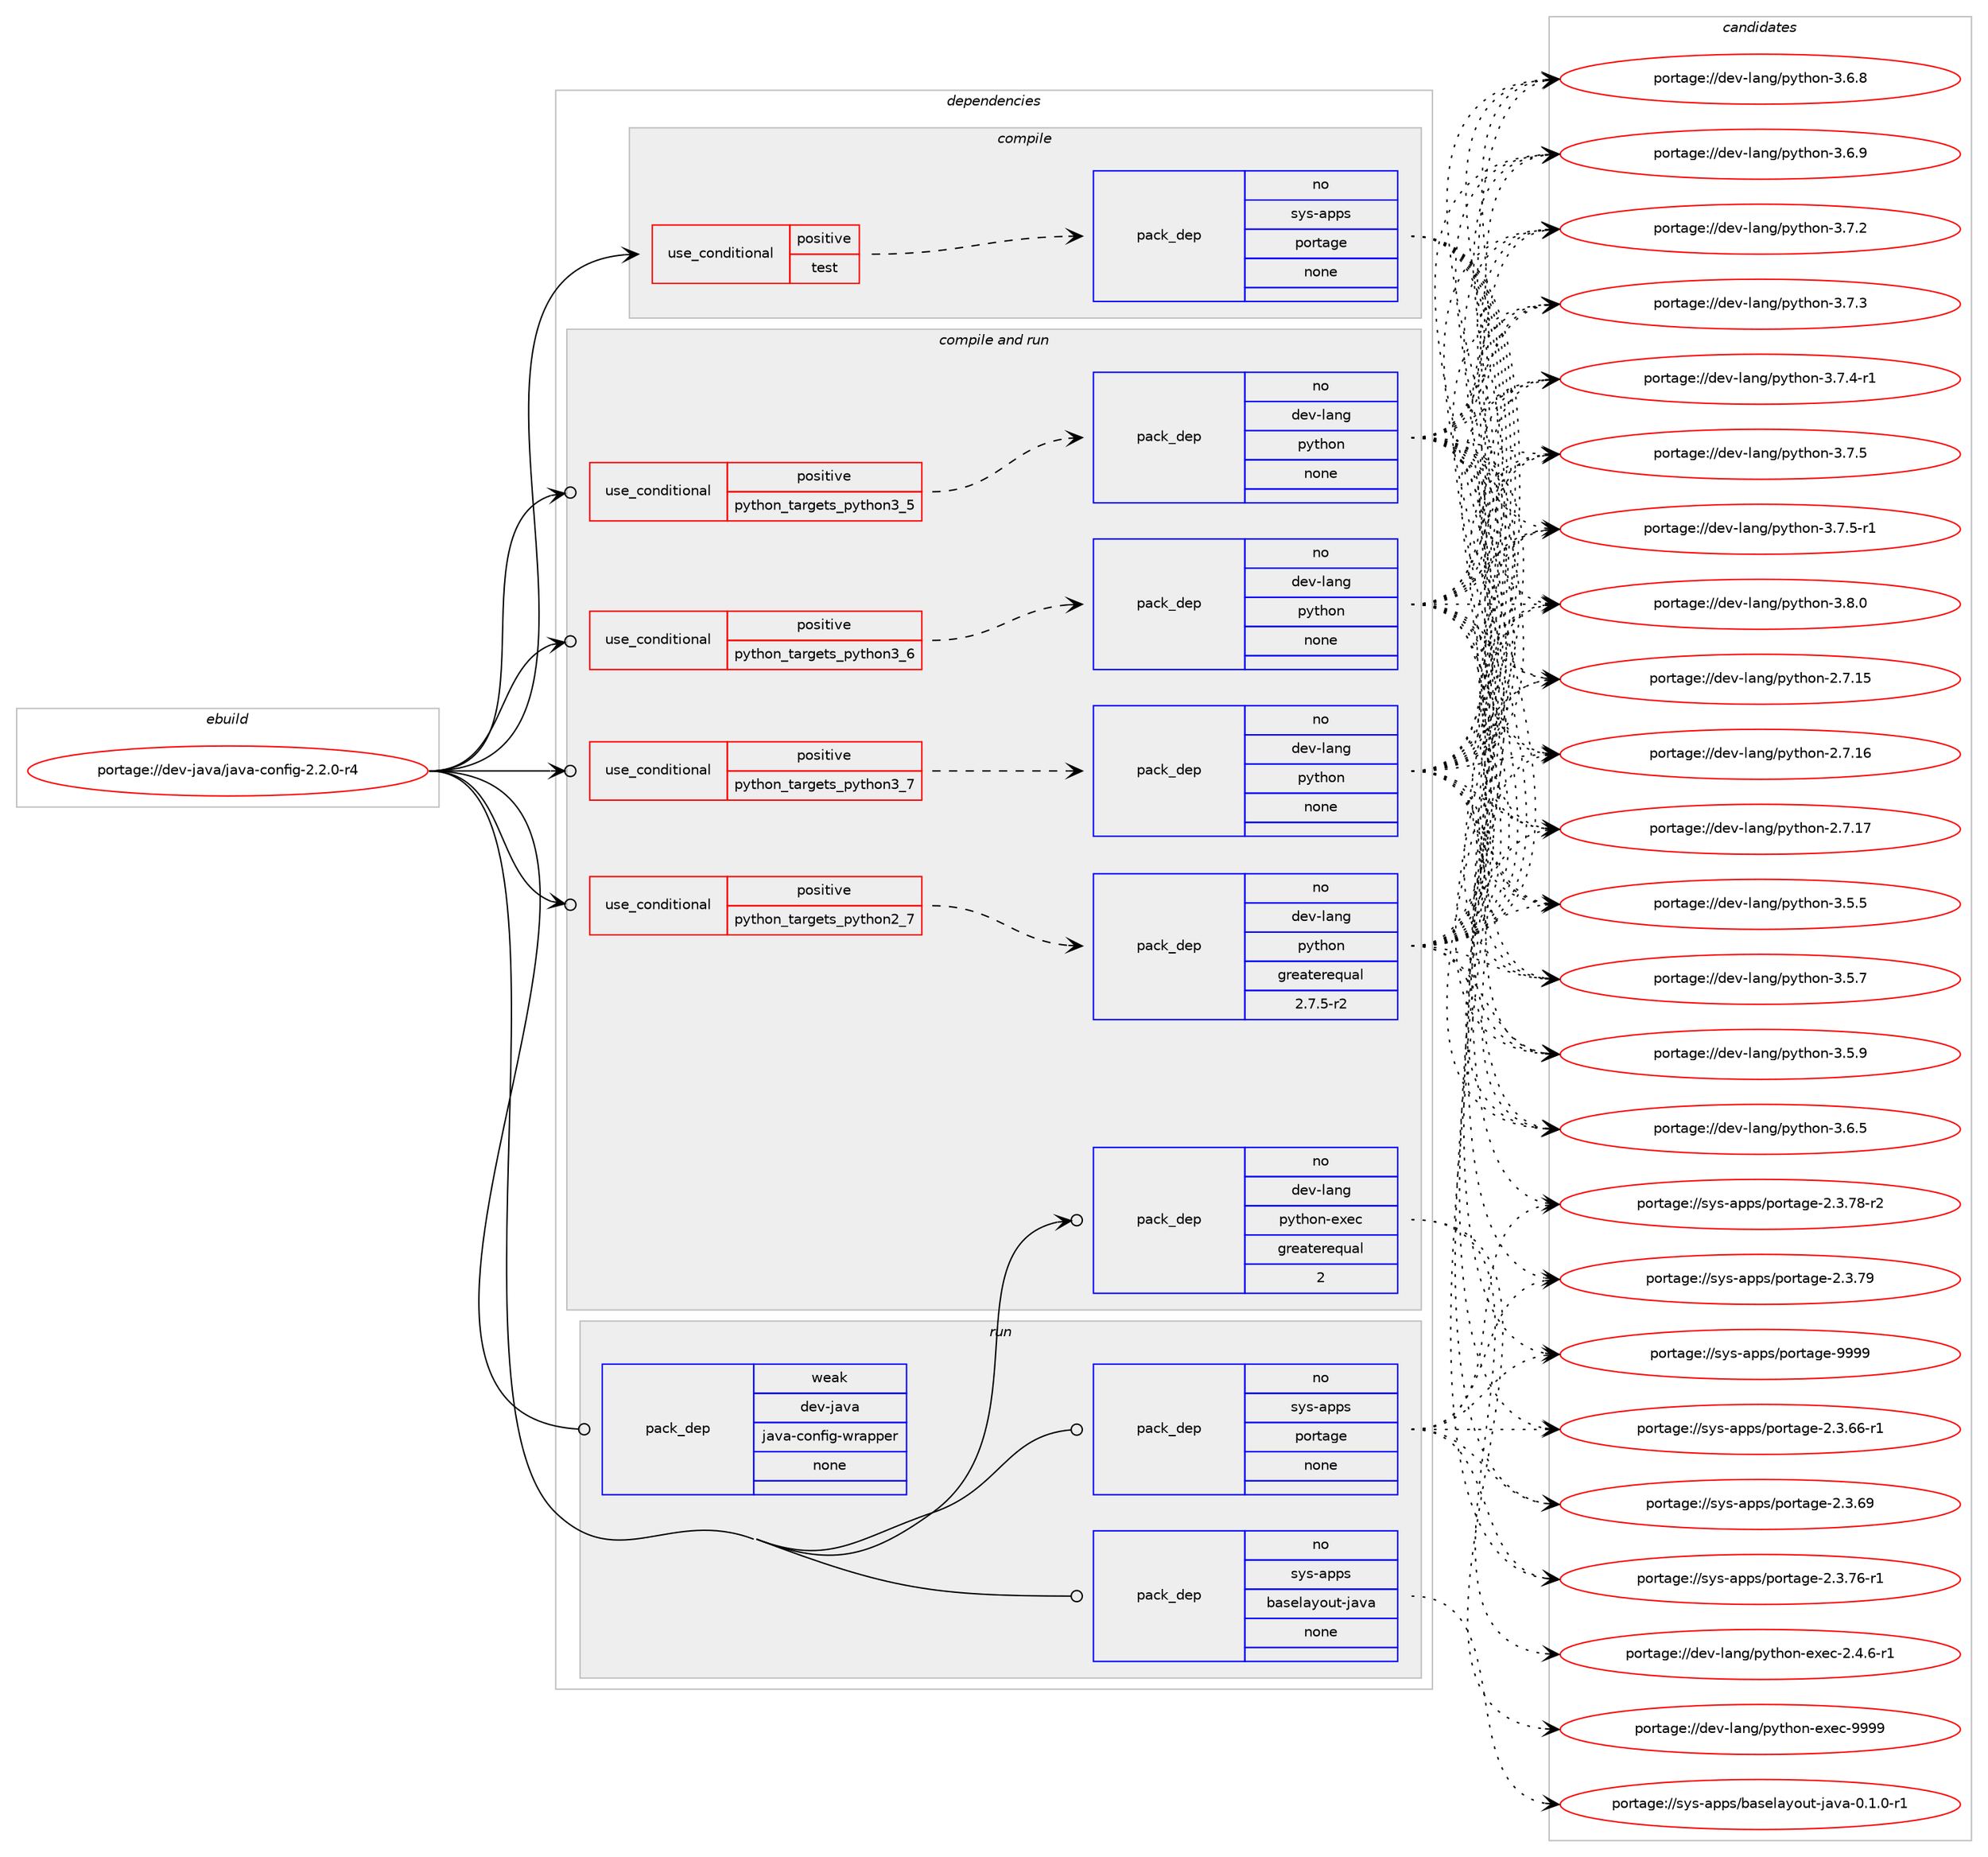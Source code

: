 digraph prolog {

# *************
# Graph options
# *************

newrank=true;
concentrate=true;
compound=true;
graph [rankdir=LR,fontname=Helvetica,fontsize=10,ranksep=1.5];#, ranksep=2.5, nodesep=0.2];
edge  [arrowhead=vee];
node  [fontname=Helvetica,fontsize=10];

# **********
# The ebuild
# **********

subgraph cluster_leftcol {
color=gray;
rank=same;
label=<<i>ebuild</i>>;
id [label="portage://dev-java/java-config-2.2.0-r4", color=red, width=4, href="../dev-java/java-config-2.2.0-r4.svg"];
}

# ****************
# The dependencies
# ****************

subgraph cluster_midcol {
color=gray;
label=<<i>dependencies</i>>;
subgraph cluster_compile {
fillcolor="#eeeeee";
style=filled;
label=<<i>compile</i>>;
subgraph cond18390 {
dependency88836 [label=<<TABLE BORDER="0" CELLBORDER="1" CELLSPACING="0" CELLPADDING="4"><TR><TD ROWSPAN="3" CELLPADDING="10">use_conditional</TD></TR><TR><TD>positive</TD></TR><TR><TD>test</TD></TR></TABLE>>, shape=none, color=red];
subgraph pack67730 {
dependency88837 [label=<<TABLE BORDER="0" CELLBORDER="1" CELLSPACING="0" CELLPADDING="4" WIDTH="220"><TR><TD ROWSPAN="6" CELLPADDING="30">pack_dep</TD></TR><TR><TD WIDTH="110">no</TD></TR><TR><TD>sys-apps</TD></TR><TR><TD>portage</TD></TR><TR><TD>none</TD></TR><TR><TD></TD></TR></TABLE>>, shape=none, color=blue];
}
dependency88836:e -> dependency88837:w [weight=20,style="dashed",arrowhead="vee"];
}
id:e -> dependency88836:w [weight=20,style="solid",arrowhead="vee"];
}
subgraph cluster_compileandrun {
fillcolor="#eeeeee";
style=filled;
label=<<i>compile and run</i>>;
subgraph cond18391 {
dependency88838 [label=<<TABLE BORDER="0" CELLBORDER="1" CELLSPACING="0" CELLPADDING="4"><TR><TD ROWSPAN="3" CELLPADDING="10">use_conditional</TD></TR><TR><TD>positive</TD></TR><TR><TD>python_targets_python2_7</TD></TR></TABLE>>, shape=none, color=red];
subgraph pack67731 {
dependency88839 [label=<<TABLE BORDER="0" CELLBORDER="1" CELLSPACING="0" CELLPADDING="4" WIDTH="220"><TR><TD ROWSPAN="6" CELLPADDING="30">pack_dep</TD></TR><TR><TD WIDTH="110">no</TD></TR><TR><TD>dev-lang</TD></TR><TR><TD>python</TD></TR><TR><TD>greaterequal</TD></TR><TR><TD>2.7.5-r2</TD></TR></TABLE>>, shape=none, color=blue];
}
dependency88838:e -> dependency88839:w [weight=20,style="dashed",arrowhead="vee"];
}
id:e -> dependency88838:w [weight=20,style="solid",arrowhead="odotvee"];
subgraph cond18392 {
dependency88840 [label=<<TABLE BORDER="0" CELLBORDER="1" CELLSPACING="0" CELLPADDING="4"><TR><TD ROWSPAN="3" CELLPADDING="10">use_conditional</TD></TR><TR><TD>positive</TD></TR><TR><TD>python_targets_python3_5</TD></TR></TABLE>>, shape=none, color=red];
subgraph pack67732 {
dependency88841 [label=<<TABLE BORDER="0" CELLBORDER="1" CELLSPACING="0" CELLPADDING="4" WIDTH="220"><TR><TD ROWSPAN="6" CELLPADDING="30">pack_dep</TD></TR><TR><TD WIDTH="110">no</TD></TR><TR><TD>dev-lang</TD></TR><TR><TD>python</TD></TR><TR><TD>none</TD></TR><TR><TD></TD></TR></TABLE>>, shape=none, color=blue];
}
dependency88840:e -> dependency88841:w [weight=20,style="dashed",arrowhead="vee"];
}
id:e -> dependency88840:w [weight=20,style="solid",arrowhead="odotvee"];
subgraph cond18393 {
dependency88842 [label=<<TABLE BORDER="0" CELLBORDER="1" CELLSPACING="0" CELLPADDING="4"><TR><TD ROWSPAN="3" CELLPADDING="10">use_conditional</TD></TR><TR><TD>positive</TD></TR><TR><TD>python_targets_python3_6</TD></TR></TABLE>>, shape=none, color=red];
subgraph pack67733 {
dependency88843 [label=<<TABLE BORDER="0" CELLBORDER="1" CELLSPACING="0" CELLPADDING="4" WIDTH="220"><TR><TD ROWSPAN="6" CELLPADDING="30">pack_dep</TD></TR><TR><TD WIDTH="110">no</TD></TR><TR><TD>dev-lang</TD></TR><TR><TD>python</TD></TR><TR><TD>none</TD></TR><TR><TD></TD></TR></TABLE>>, shape=none, color=blue];
}
dependency88842:e -> dependency88843:w [weight=20,style="dashed",arrowhead="vee"];
}
id:e -> dependency88842:w [weight=20,style="solid",arrowhead="odotvee"];
subgraph cond18394 {
dependency88844 [label=<<TABLE BORDER="0" CELLBORDER="1" CELLSPACING="0" CELLPADDING="4"><TR><TD ROWSPAN="3" CELLPADDING="10">use_conditional</TD></TR><TR><TD>positive</TD></TR><TR><TD>python_targets_python3_7</TD></TR></TABLE>>, shape=none, color=red];
subgraph pack67734 {
dependency88845 [label=<<TABLE BORDER="0" CELLBORDER="1" CELLSPACING="0" CELLPADDING="4" WIDTH="220"><TR><TD ROWSPAN="6" CELLPADDING="30">pack_dep</TD></TR><TR><TD WIDTH="110">no</TD></TR><TR><TD>dev-lang</TD></TR><TR><TD>python</TD></TR><TR><TD>none</TD></TR><TR><TD></TD></TR></TABLE>>, shape=none, color=blue];
}
dependency88844:e -> dependency88845:w [weight=20,style="dashed",arrowhead="vee"];
}
id:e -> dependency88844:w [weight=20,style="solid",arrowhead="odotvee"];
subgraph pack67735 {
dependency88846 [label=<<TABLE BORDER="0" CELLBORDER="1" CELLSPACING="0" CELLPADDING="4" WIDTH="220"><TR><TD ROWSPAN="6" CELLPADDING="30">pack_dep</TD></TR><TR><TD WIDTH="110">no</TD></TR><TR><TD>dev-lang</TD></TR><TR><TD>python-exec</TD></TR><TR><TD>greaterequal</TD></TR><TR><TD>2</TD></TR></TABLE>>, shape=none, color=blue];
}
id:e -> dependency88846:w [weight=20,style="solid",arrowhead="odotvee"];
}
subgraph cluster_run {
fillcolor="#eeeeee";
style=filled;
label=<<i>run</i>>;
subgraph pack67736 {
dependency88847 [label=<<TABLE BORDER="0" CELLBORDER="1" CELLSPACING="0" CELLPADDING="4" WIDTH="220"><TR><TD ROWSPAN="6" CELLPADDING="30">pack_dep</TD></TR><TR><TD WIDTH="110">no</TD></TR><TR><TD>sys-apps</TD></TR><TR><TD>baselayout-java</TD></TR><TR><TD>none</TD></TR><TR><TD></TD></TR></TABLE>>, shape=none, color=blue];
}
id:e -> dependency88847:w [weight=20,style="solid",arrowhead="odot"];
subgraph pack67737 {
dependency88848 [label=<<TABLE BORDER="0" CELLBORDER="1" CELLSPACING="0" CELLPADDING="4" WIDTH="220"><TR><TD ROWSPAN="6" CELLPADDING="30">pack_dep</TD></TR><TR><TD WIDTH="110">no</TD></TR><TR><TD>sys-apps</TD></TR><TR><TD>portage</TD></TR><TR><TD>none</TD></TR><TR><TD></TD></TR></TABLE>>, shape=none, color=blue];
}
id:e -> dependency88848:w [weight=20,style="solid",arrowhead="odot"];
subgraph pack67738 {
dependency88849 [label=<<TABLE BORDER="0" CELLBORDER="1" CELLSPACING="0" CELLPADDING="4" WIDTH="220"><TR><TD ROWSPAN="6" CELLPADDING="30">pack_dep</TD></TR><TR><TD WIDTH="110">weak</TD></TR><TR><TD>dev-java</TD></TR><TR><TD>java-config-wrapper</TD></TR><TR><TD>none</TD></TR><TR><TD></TD></TR></TABLE>>, shape=none, color=blue];
}
id:e -> dependency88849:w [weight=20,style="solid",arrowhead="odot"];
}
}

# **************
# The candidates
# **************

subgraph cluster_choices {
rank=same;
color=gray;
label=<<i>candidates</i>>;

subgraph choice67730 {
color=black;
nodesep=1;
choiceportage11512111545971121121154711211111411697103101455046514654544511449 [label="portage://sys-apps/portage-2.3.66-r1", color=red, width=4,href="../sys-apps/portage-2.3.66-r1.svg"];
choiceportage1151211154597112112115471121111141169710310145504651465457 [label="portage://sys-apps/portage-2.3.69", color=red, width=4,href="../sys-apps/portage-2.3.69.svg"];
choiceportage11512111545971121121154711211111411697103101455046514655544511449 [label="portage://sys-apps/portage-2.3.76-r1", color=red, width=4,href="../sys-apps/portage-2.3.76-r1.svg"];
choiceportage11512111545971121121154711211111411697103101455046514655564511450 [label="portage://sys-apps/portage-2.3.78-r2", color=red, width=4,href="../sys-apps/portage-2.3.78-r2.svg"];
choiceportage1151211154597112112115471121111141169710310145504651465557 [label="portage://sys-apps/portage-2.3.79", color=red, width=4,href="../sys-apps/portage-2.3.79.svg"];
choiceportage115121115459711211211547112111114116971031014557575757 [label="portage://sys-apps/portage-9999", color=red, width=4,href="../sys-apps/portage-9999.svg"];
dependency88837:e -> choiceportage11512111545971121121154711211111411697103101455046514654544511449:w [style=dotted,weight="100"];
dependency88837:e -> choiceportage1151211154597112112115471121111141169710310145504651465457:w [style=dotted,weight="100"];
dependency88837:e -> choiceportage11512111545971121121154711211111411697103101455046514655544511449:w [style=dotted,weight="100"];
dependency88837:e -> choiceportage11512111545971121121154711211111411697103101455046514655564511450:w [style=dotted,weight="100"];
dependency88837:e -> choiceportage1151211154597112112115471121111141169710310145504651465557:w [style=dotted,weight="100"];
dependency88837:e -> choiceportage115121115459711211211547112111114116971031014557575757:w [style=dotted,weight="100"];
}
subgraph choice67731 {
color=black;
nodesep=1;
choiceportage10010111845108971101034711212111610411111045504655464953 [label="portage://dev-lang/python-2.7.15", color=red, width=4,href="../dev-lang/python-2.7.15.svg"];
choiceportage10010111845108971101034711212111610411111045504655464954 [label="portage://dev-lang/python-2.7.16", color=red, width=4,href="../dev-lang/python-2.7.16.svg"];
choiceportage10010111845108971101034711212111610411111045504655464955 [label="portage://dev-lang/python-2.7.17", color=red, width=4,href="../dev-lang/python-2.7.17.svg"];
choiceportage100101118451089711010347112121116104111110455146534653 [label="portage://dev-lang/python-3.5.5", color=red, width=4,href="../dev-lang/python-3.5.5.svg"];
choiceportage100101118451089711010347112121116104111110455146534655 [label="portage://dev-lang/python-3.5.7", color=red, width=4,href="../dev-lang/python-3.5.7.svg"];
choiceportage100101118451089711010347112121116104111110455146534657 [label="portage://dev-lang/python-3.5.9", color=red, width=4,href="../dev-lang/python-3.5.9.svg"];
choiceportage100101118451089711010347112121116104111110455146544653 [label="portage://dev-lang/python-3.6.5", color=red, width=4,href="../dev-lang/python-3.6.5.svg"];
choiceportage100101118451089711010347112121116104111110455146544656 [label="portage://dev-lang/python-3.6.8", color=red, width=4,href="../dev-lang/python-3.6.8.svg"];
choiceportage100101118451089711010347112121116104111110455146544657 [label="portage://dev-lang/python-3.6.9", color=red, width=4,href="../dev-lang/python-3.6.9.svg"];
choiceportage100101118451089711010347112121116104111110455146554650 [label="portage://dev-lang/python-3.7.2", color=red, width=4,href="../dev-lang/python-3.7.2.svg"];
choiceportage100101118451089711010347112121116104111110455146554651 [label="portage://dev-lang/python-3.7.3", color=red, width=4,href="../dev-lang/python-3.7.3.svg"];
choiceportage1001011184510897110103471121211161041111104551465546524511449 [label="portage://dev-lang/python-3.7.4-r1", color=red, width=4,href="../dev-lang/python-3.7.4-r1.svg"];
choiceportage100101118451089711010347112121116104111110455146554653 [label="portage://dev-lang/python-3.7.5", color=red, width=4,href="../dev-lang/python-3.7.5.svg"];
choiceportage1001011184510897110103471121211161041111104551465546534511449 [label="portage://dev-lang/python-3.7.5-r1", color=red, width=4,href="../dev-lang/python-3.7.5-r1.svg"];
choiceportage100101118451089711010347112121116104111110455146564648 [label="portage://dev-lang/python-3.8.0", color=red, width=4,href="../dev-lang/python-3.8.0.svg"];
dependency88839:e -> choiceportage10010111845108971101034711212111610411111045504655464953:w [style=dotted,weight="100"];
dependency88839:e -> choiceportage10010111845108971101034711212111610411111045504655464954:w [style=dotted,weight="100"];
dependency88839:e -> choiceportage10010111845108971101034711212111610411111045504655464955:w [style=dotted,weight="100"];
dependency88839:e -> choiceportage100101118451089711010347112121116104111110455146534653:w [style=dotted,weight="100"];
dependency88839:e -> choiceportage100101118451089711010347112121116104111110455146534655:w [style=dotted,weight="100"];
dependency88839:e -> choiceportage100101118451089711010347112121116104111110455146534657:w [style=dotted,weight="100"];
dependency88839:e -> choiceportage100101118451089711010347112121116104111110455146544653:w [style=dotted,weight="100"];
dependency88839:e -> choiceportage100101118451089711010347112121116104111110455146544656:w [style=dotted,weight="100"];
dependency88839:e -> choiceportage100101118451089711010347112121116104111110455146544657:w [style=dotted,weight="100"];
dependency88839:e -> choiceportage100101118451089711010347112121116104111110455146554650:w [style=dotted,weight="100"];
dependency88839:e -> choiceportage100101118451089711010347112121116104111110455146554651:w [style=dotted,weight="100"];
dependency88839:e -> choiceportage1001011184510897110103471121211161041111104551465546524511449:w [style=dotted,weight="100"];
dependency88839:e -> choiceportage100101118451089711010347112121116104111110455146554653:w [style=dotted,weight="100"];
dependency88839:e -> choiceportage1001011184510897110103471121211161041111104551465546534511449:w [style=dotted,weight="100"];
dependency88839:e -> choiceportage100101118451089711010347112121116104111110455146564648:w [style=dotted,weight="100"];
}
subgraph choice67732 {
color=black;
nodesep=1;
choiceportage10010111845108971101034711212111610411111045504655464953 [label="portage://dev-lang/python-2.7.15", color=red, width=4,href="../dev-lang/python-2.7.15.svg"];
choiceportage10010111845108971101034711212111610411111045504655464954 [label="portage://dev-lang/python-2.7.16", color=red, width=4,href="../dev-lang/python-2.7.16.svg"];
choiceportage10010111845108971101034711212111610411111045504655464955 [label="portage://dev-lang/python-2.7.17", color=red, width=4,href="../dev-lang/python-2.7.17.svg"];
choiceportage100101118451089711010347112121116104111110455146534653 [label="portage://dev-lang/python-3.5.5", color=red, width=4,href="../dev-lang/python-3.5.5.svg"];
choiceportage100101118451089711010347112121116104111110455146534655 [label="portage://dev-lang/python-3.5.7", color=red, width=4,href="../dev-lang/python-3.5.7.svg"];
choiceportage100101118451089711010347112121116104111110455146534657 [label="portage://dev-lang/python-3.5.9", color=red, width=4,href="../dev-lang/python-3.5.9.svg"];
choiceportage100101118451089711010347112121116104111110455146544653 [label="portage://dev-lang/python-3.6.5", color=red, width=4,href="../dev-lang/python-3.6.5.svg"];
choiceportage100101118451089711010347112121116104111110455146544656 [label="portage://dev-lang/python-3.6.8", color=red, width=4,href="../dev-lang/python-3.6.8.svg"];
choiceportage100101118451089711010347112121116104111110455146544657 [label="portage://dev-lang/python-3.6.9", color=red, width=4,href="../dev-lang/python-3.6.9.svg"];
choiceportage100101118451089711010347112121116104111110455146554650 [label="portage://dev-lang/python-3.7.2", color=red, width=4,href="../dev-lang/python-3.7.2.svg"];
choiceportage100101118451089711010347112121116104111110455146554651 [label="portage://dev-lang/python-3.7.3", color=red, width=4,href="../dev-lang/python-3.7.3.svg"];
choiceportage1001011184510897110103471121211161041111104551465546524511449 [label="portage://dev-lang/python-3.7.4-r1", color=red, width=4,href="../dev-lang/python-3.7.4-r1.svg"];
choiceportage100101118451089711010347112121116104111110455146554653 [label="portage://dev-lang/python-3.7.5", color=red, width=4,href="../dev-lang/python-3.7.5.svg"];
choiceportage1001011184510897110103471121211161041111104551465546534511449 [label="portage://dev-lang/python-3.7.5-r1", color=red, width=4,href="../dev-lang/python-3.7.5-r1.svg"];
choiceportage100101118451089711010347112121116104111110455146564648 [label="portage://dev-lang/python-3.8.0", color=red, width=4,href="../dev-lang/python-3.8.0.svg"];
dependency88841:e -> choiceportage10010111845108971101034711212111610411111045504655464953:w [style=dotted,weight="100"];
dependency88841:e -> choiceportage10010111845108971101034711212111610411111045504655464954:w [style=dotted,weight="100"];
dependency88841:e -> choiceportage10010111845108971101034711212111610411111045504655464955:w [style=dotted,weight="100"];
dependency88841:e -> choiceportage100101118451089711010347112121116104111110455146534653:w [style=dotted,weight="100"];
dependency88841:e -> choiceportage100101118451089711010347112121116104111110455146534655:w [style=dotted,weight="100"];
dependency88841:e -> choiceportage100101118451089711010347112121116104111110455146534657:w [style=dotted,weight="100"];
dependency88841:e -> choiceportage100101118451089711010347112121116104111110455146544653:w [style=dotted,weight="100"];
dependency88841:e -> choiceportage100101118451089711010347112121116104111110455146544656:w [style=dotted,weight="100"];
dependency88841:e -> choiceportage100101118451089711010347112121116104111110455146544657:w [style=dotted,weight="100"];
dependency88841:e -> choiceportage100101118451089711010347112121116104111110455146554650:w [style=dotted,weight="100"];
dependency88841:e -> choiceportage100101118451089711010347112121116104111110455146554651:w [style=dotted,weight="100"];
dependency88841:e -> choiceportage1001011184510897110103471121211161041111104551465546524511449:w [style=dotted,weight="100"];
dependency88841:e -> choiceportage100101118451089711010347112121116104111110455146554653:w [style=dotted,weight="100"];
dependency88841:e -> choiceportage1001011184510897110103471121211161041111104551465546534511449:w [style=dotted,weight="100"];
dependency88841:e -> choiceportage100101118451089711010347112121116104111110455146564648:w [style=dotted,weight="100"];
}
subgraph choice67733 {
color=black;
nodesep=1;
choiceportage10010111845108971101034711212111610411111045504655464953 [label="portage://dev-lang/python-2.7.15", color=red, width=4,href="../dev-lang/python-2.7.15.svg"];
choiceportage10010111845108971101034711212111610411111045504655464954 [label="portage://dev-lang/python-2.7.16", color=red, width=4,href="../dev-lang/python-2.7.16.svg"];
choiceportage10010111845108971101034711212111610411111045504655464955 [label="portage://dev-lang/python-2.7.17", color=red, width=4,href="../dev-lang/python-2.7.17.svg"];
choiceportage100101118451089711010347112121116104111110455146534653 [label="portage://dev-lang/python-3.5.5", color=red, width=4,href="../dev-lang/python-3.5.5.svg"];
choiceportage100101118451089711010347112121116104111110455146534655 [label="portage://dev-lang/python-3.5.7", color=red, width=4,href="../dev-lang/python-3.5.7.svg"];
choiceportage100101118451089711010347112121116104111110455146534657 [label="portage://dev-lang/python-3.5.9", color=red, width=4,href="../dev-lang/python-3.5.9.svg"];
choiceportage100101118451089711010347112121116104111110455146544653 [label="portage://dev-lang/python-3.6.5", color=red, width=4,href="../dev-lang/python-3.6.5.svg"];
choiceportage100101118451089711010347112121116104111110455146544656 [label="portage://dev-lang/python-3.6.8", color=red, width=4,href="../dev-lang/python-3.6.8.svg"];
choiceportage100101118451089711010347112121116104111110455146544657 [label="portage://dev-lang/python-3.6.9", color=red, width=4,href="../dev-lang/python-3.6.9.svg"];
choiceportage100101118451089711010347112121116104111110455146554650 [label="portage://dev-lang/python-3.7.2", color=red, width=4,href="../dev-lang/python-3.7.2.svg"];
choiceportage100101118451089711010347112121116104111110455146554651 [label="portage://dev-lang/python-3.7.3", color=red, width=4,href="../dev-lang/python-3.7.3.svg"];
choiceportage1001011184510897110103471121211161041111104551465546524511449 [label="portage://dev-lang/python-3.7.4-r1", color=red, width=4,href="../dev-lang/python-3.7.4-r1.svg"];
choiceportage100101118451089711010347112121116104111110455146554653 [label="portage://dev-lang/python-3.7.5", color=red, width=4,href="../dev-lang/python-3.7.5.svg"];
choiceportage1001011184510897110103471121211161041111104551465546534511449 [label="portage://dev-lang/python-3.7.5-r1", color=red, width=4,href="../dev-lang/python-3.7.5-r1.svg"];
choiceportage100101118451089711010347112121116104111110455146564648 [label="portage://dev-lang/python-3.8.0", color=red, width=4,href="../dev-lang/python-3.8.0.svg"];
dependency88843:e -> choiceportage10010111845108971101034711212111610411111045504655464953:w [style=dotted,weight="100"];
dependency88843:e -> choiceportage10010111845108971101034711212111610411111045504655464954:w [style=dotted,weight="100"];
dependency88843:e -> choiceportage10010111845108971101034711212111610411111045504655464955:w [style=dotted,weight="100"];
dependency88843:e -> choiceportage100101118451089711010347112121116104111110455146534653:w [style=dotted,weight="100"];
dependency88843:e -> choiceportage100101118451089711010347112121116104111110455146534655:w [style=dotted,weight="100"];
dependency88843:e -> choiceportage100101118451089711010347112121116104111110455146534657:w [style=dotted,weight="100"];
dependency88843:e -> choiceportage100101118451089711010347112121116104111110455146544653:w [style=dotted,weight="100"];
dependency88843:e -> choiceportage100101118451089711010347112121116104111110455146544656:w [style=dotted,weight="100"];
dependency88843:e -> choiceportage100101118451089711010347112121116104111110455146544657:w [style=dotted,weight="100"];
dependency88843:e -> choiceportage100101118451089711010347112121116104111110455146554650:w [style=dotted,weight="100"];
dependency88843:e -> choiceportage100101118451089711010347112121116104111110455146554651:w [style=dotted,weight="100"];
dependency88843:e -> choiceportage1001011184510897110103471121211161041111104551465546524511449:w [style=dotted,weight="100"];
dependency88843:e -> choiceportage100101118451089711010347112121116104111110455146554653:w [style=dotted,weight="100"];
dependency88843:e -> choiceportage1001011184510897110103471121211161041111104551465546534511449:w [style=dotted,weight="100"];
dependency88843:e -> choiceportage100101118451089711010347112121116104111110455146564648:w [style=dotted,weight="100"];
}
subgraph choice67734 {
color=black;
nodesep=1;
choiceportage10010111845108971101034711212111610411111045504655464953 [label="portage://dev-lang/python-2.7.15", color=red, width=4,href="../dev-lang/python-2.7.15.svg"];
choiceportage10010111845108971101034711212111610411111045504655464954 [label="portage://dev-lang/python-2.7.16", color=red, width=4,href="../dev-lang/python-2.7.16.svg"];
choiceportage10010111845108971101034711212111610411111045504655464955 [label="portage://dev-lang/python-2.7.17", color=red, width=4,href="../dev-lang/python-2.7.17.svg"];
choiceportage100101118451089711010347112121116104111110455146534653 [label="portage://dev-lang/python-3.5.5", color=red, width=4,href="../dev-lang/python-3.5.5.svg"];
choiceportage100101118451089711010347112121116104111110455146534655 [label="portage://dev-lang/python-3.5.7", color=red, width=4,href="../dev-lang/python-3.5.7.svg"];
choiceportage100101118451089711010347112121116104111110455146534657 [label="portage://dev-lang/python-3.5.9", color=red, width=4,href="../dev-lang/python-3.5.9.svg"];
choiceportage100101118451089711010347112121116104111110455146544653 [label="portage://dev-lang/python-3.6.5", color=red, width=4,href="../dev-lang/python-3.6.5.svg"];
choiceportage100101118451089711010347112121116104111110455146544656 [label="portage://dev-lang/python-3.6.8", color=red, width=4,href="../dev-lang/python-3.6.8.svg"];
choiceportage100101118451089711010347112121116104111110455146544657 [label="portage://dev-lang/python-3.6.9", color=red, width=4,href="../dev-lang/python-3.6.9.svg"];
choiceportage100101118451089711010347112121116104111110455146554650 [label="portage://dev-lang/python-3.7.2", color=red, width=4,href="../dev-lang/python-3.7.2.svg"];
choiceportage100101118451089711010347112121116104111110455146554651 [label="portage://dev-lang/python-3.7.3", color=red, width=4,href="../dev-lang/python-3.7.3.svg"];
choiceportage1001011184510897110103471121211161041111104551465546524511449 [label="portage://dev-lang/python-3.7.4-r1", color=red, width=4,href="../dev-lang/python-3.7.4-r1.svg"];
choiceportage100101118451089711010347112121116104111110455146554653 [label="portage://dev-lang/python-3.7.5", color=red, width=4,href="../dev-lang/python-3.7.5.svg"];
choiceportage1001011184510897110103471121211161041111104551465546534511449 [label="portage://dev-lang/python-3.7.5-r1", color=red, width=4,href="../dev-lang/python-3.7.5-r1.svg"];
choiceportage100101118451089711010347112121116104111110455146564648 [label="portage://dev-lang/python-3.8.0", color=red, width=4,href="../dev-lang/python-3.8.0.svg"];
dependency88845:e -> choiceportage10010111845108971101034711212111610411111045504655464953:w [style=dotted,weight="100"];
dependency88845:e -> choiceportage10010111845108971101034711212111610411111045504655464954:w [style=dotted,weight="100"];
dependency88845:e -> choiceportage10010111845108971101034711212111610411111045504655464955:w [style=dotted,weight="100"];
dependency88845:e -> choiceportage100101118451089711010347112121116104111110455146534653:w [style=dotted,weight="100"];
dependency88845:e -> choiceportage100101118451089711010347112121116104111110455146534655:w [style=dotted,weight="100"];
dependency88845:e -> choiceportage100101118451089711010347112121116104111110455146534657:w [style=dotted,weight="100"];
dependency88845:e -> choiceportage100101118451089711010347112121116104111110455146544653:w [style=dotted,weight="100"];
dependency88845:e -> choiceportage100101118451089711010347112121116104111110455146544656:w [style=dotted,weight="100"];
dependency88845:e -> choiceportage100101118451089711010347112121116104111110455146544657:w [style=dotted,weight="100"];
dependency88845:e -> choiceportage100101118451089711010347112121116104111110455146554650:w [style=dotted,weight="100"];
dependency88845:e -> choiceportage100101118451089711010347112121116104111110455146554651:w [style=dotted,weight="100"];
dependency88845:e -> choiceportage1001011184510897110103471121211161041111104551465546524511449:w [style=dotted,weight="100"];
dependency88845:e -> choiceportage100101118451089711010347112121116104111110455146554653:w [style=dotted,weight="100"];
dependency88845:e -> choiceportage1001011184510897110103471121211161041111104551465546534511449:w [style=dotted,weight="100"];
dependency88845:e -> choiceportage100101118451089711010347112121116104111110455146564648:w [style=dotted,weight="100"];
}
subgraph choice67735 {
color=black;
nodesep=1;
choiceportage10010111845108971101034711212111610411111045101120101994550465246544511449 [label="portage://dev-lang/python-exec-2.4.6-r1", color=red, width=4,href="../dev-lang/python-exec-2.4.6-r1.svg"];
choiceportage10010111845108971101034711212111610411111045101120101994557575757 [label="portage://dev-lang/python-exec-9999", color=red, width=4,href="../dev-lang/python-exec-9999.svg"];
dependency88846:e -> choiceportage10010111845108971101034711212111610411111045101120101994550465246544511449:w [style=dotted,weight="100"];
dependency88846:e -> choiceportage10010111845108971101034711212111610411111045101120101994557575757:w [style=dotted,weight="100"];
}
subgraph choice67736 {
color=black;
nodesep=1;
choiceportage1151211154597112112115479897115101108971211111171164510697118974548464946484511449 [label="portage://sys-apps/baselayout-java-0.1.0-r1", color=red, width=4,href="../sys-apps/baselayout-java-0.1.0-r1.svg"];
dependency88847:e -> choiceportage1151211154597112112115479897115101108971211111171164510697118974548464946484511449:w [style=dotted,weight="100"];
}
subgraph choice67737 {
color=black;
nodesep=1;
choiceportage11512111545971121121154711211111411697103101455046514654544511449 [label="portage://sys-apps/portage-2.3.66-r1", color=red, width=4,href="../sys-apps/portage-2.3.66-r1.svg"];
choiceportage1151211154597112112115471121111141169710310145504651465457 [label="portage://sys-apps/portage-2.3.69", color=red, width=4,href="../sys-apps/portage-2.3.69.svg"];
choiceportage11512111545971121121154711211111411697103101455046514655544511449 [label="portage://sys-apps/portage-2.3.76-r1", color=red, width=4,href="../sys-apps/portage-2.3.76-r1.svg"];
choiceportage11512111545971121121154711211111411697103101455046514655564511450 [label="portage://sys-apps/portage-2.3.78-r2", color=red, width=4,href="../sys-apps/portage-2.3.78-r2.svg"];
choiceportage1151211154597112112115471121111141169710310145504651465557 [label="portage://sys-apps/portage-2.3.79", color=red, width=4,href="../sys-apps/portage-2.3.79.svg"];
choiceportage115121115459711211211547112111114116971031014557575757 [label="portage://sys-apps/portage-9999", color=red, width=4,href="../sys-apps/portage-9999.svg"];
dependency88848:e -> choiceportage11512111545971121121154711211111411697103101455046514654544511449:w [style=dotted,weight="100"];
dependency88848:e -> choiceportage1151211154597112112115471121111141169710310145504651465457:w [style=dotted,weight="100"];
dependency88848:e -> choiceportage11512111545971121121154711211111411697103101455046514655544511449:w [style=dotted,weight="100"];
dependency88848:e -> choiceportage11512111545971121121154711211111411697103101455046514655564511450:w [style=dotted,weight="100"];
dependency88848:e -> choiceportage1151211154597112112115471121111141169710310145504651465557:w [style=dotted,weight="100"];
dependency88848:e -> choiceportage115121115459711211211547112111114116971031014557575757:w [style=dotted,weight="100"];
}
subgraph choice67738 {
color=black;
nodesep=1;
}
}

}

